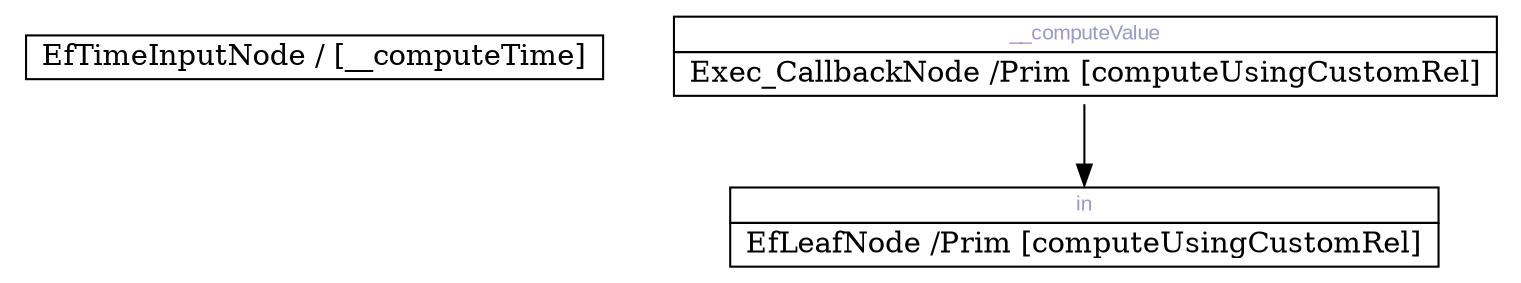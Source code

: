 digraph network {
	rankdir=TB;
	page="8.5, 11";

	node [shape=plaintext];
		"0x7fcedfe12230" [label=<
		<TABLE BORDER="0" CELLBORDER="1" CELLSPACING="0">
			<TR><TD COLSPAN="1"> EfTimeInputNode / [__computeTime] </TD></TR>
		</TABLE>>];
	node [shape=plaintext];
		"0x7fcedfe0b000" [label=<
		<TABLE BORDER="0" CELLBORDER="1" CELLSPACING="0">
			<TR><TD PORT="0x7fceff508a30" COLSPAN="1"><FONT POINT-SIZE="10" FACE="Arial" COLOR="#9999cc">__computeValue</FONT></TD></TR>
			<TR><TD COLSPAN="1"> Exec_CallbackNode /Prim [computeUsingCustomRel] </TD></TR>
		</TABLE>>];
	node [shape=plaintext];
		"0x7fcedfe121e0" [label=<
		<TABLE BORDER="0" CELLBORDER="1" CELLSPACING="0">
			<TR><TD PORT="0x7fceff5635f0" COLSPAN="1"><FONT POINT-SIZE="10" FACE="Arial" COLOR="#9999cc">in</FONT></TD></TR>
			<TR><TD COLSPAN="1"> EfLeafNode /Prim [computeUsingCustomRel] </TD></TR>
		</TABLE>>];
		"0x7fcedfe0b000" -> "0x7fcedfe121e0":"0x7fceff5635f0":n;
}
